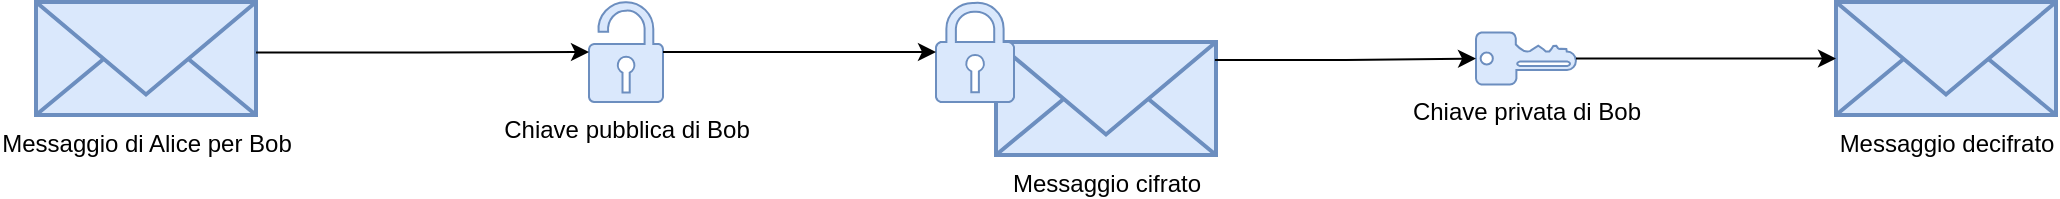 <mxfile version="14.9.6" type="device"><diagram id="FMfyvbU29KM7zGlx_Kmj" name="Page-1"><mxGraphModel dx="3199" dy="1196" grid="1" gridSize="10" guides="1" tooltips="1" connect="1" arrows="1" fold="1" page="1" pageScale="1" pageWidth="827" pageHeight="1169" math="0" shadow="0"><root><mxCell id="0"/><mxCell id="1" parent="0"/><mxCell id="KmkVm-eU7FWdv0TzRHXX-24" value="" style="group" vertex="1" connectable="0" parent="1"><mxGeometry x="-790" y="40" width="1010" height="76.5" as="geometry"/></mxCell><mxCell id="KmkVm-eU7FWdv0TzRHXX-1" value="Messaggio di Alice per Bob" style="html=1;verticalLabelPosition=bottom;align=center;labelBackgroundColor=#ffffff;verticalAlign=top;strokeWidth=2;strokeColor=#6c8ebf;shadow=0;dashed=0;shape=mxgraph.ios7.icons.mail;fillColor=#dae8fc;labelPosition=center;" vertex="1" parent="KmkVm-eU7FWdv0TzRHXX-24"><mxGeometry width="110" height="56.5" as="geometry"/></mxCell><mxCell id="KmkVm-eU7FWdv0TzRHXX-4" value="Chiave pubblica di Bob" style="aspect=fixed;pointerEvents=1;shadow=0;dashed=0;html=1;strokeColor=#6c8ebf;labelPosition=center;verticalLabelPosition=bottom;verticalAlign=top;align=center;fillColor=#dae8fc;shape=mxgraph.mscae.enterprise.lock_unlocked" vertex="1" parent="KmkVm-eU7FWdv0TzRHXX-24"><mxGeometry x="276.5" width="37" height="50" as="geometry"/></mxCell><mxCell id="KmkVm-eU7FWdv0TzRHXX-22" style="edgeStyle=orthogonalEdgeStyle;rounded=0;orthogonalLoop=1;jettySize=auto;html=1;entryX=0;entryY=0.5;entryDx=0;entryDy=0;entryPerimeter=0;exitX=1;exitY=0.448;exitDx=0;exitDy=0;exitPerimeter=0;" edge="1" parent="KmkVm-eU7FWdv0TzRHXX-24" source="KmkVm-eU7FWdv0TzRHXX-1" target="KmkVm-eU7FWdv0TzRHXX-4"><mxGeometry relative="1" as="geometry"/></mxCell><mxCell id="KmkVm-eU7FWdv0TzRHXX-8" value="" style="group;labelPosition=center;verticalLabelPosition=top;align=center;verticalAlign=bottom;" vertex="1" connectable="0" parent="KmkVm-eU7FWdv0TzRHXX-24"><mxGeometry x="450" width="140" height="76.5" as="geometry"/></mxCell><mxCell id="KmkVm-eU7FWdv0TzRHXX-7" value="Messaggio cifrato" style="html=1;verticalLabelPosition=bottom;align=center;labelBackgroundColor=#ffffff;verticalAlign=top;strokeWidth=2;strokeColor=#6c8ebf;shadow=0;dashed=0;shape=mxgraph.ios7.icons.mail;fillColor=#dae8fc;" vertex="1" parent="KmkVm-eU7FWdv0TzRHXX-8"><mxGeometry x="30" y="20" width="110" height="56.5" as="geometry"/></mxCell><mxCell id="KmkVm-eU7FWdv0TzRHXX-5" value="" style="aspect=fixed;pointerEvents=1;shadow=0;dashed=0;html=1;strokeColor=#6c8ebf;labelPosition=center;verticalLabelPosition=bottom;verticalAlign=top;align=center;fillColor=#dae8fc;shape=mxgraph.mscae.enterprise.lock" vertex="1" parent="KmkVm-eU7FWdv0TzRHXX-8"><mxGeometry width="39" height="50" as="geometry"/></mxCell><mxCell id="KmkVm-eU7FWdv0TzRHXX-20" style="edgeStyle=orthogonalEdgeStyle;rounded=0;orthogonalLoop=1;jettySize=auto;html=1;entryX=0;entryY=0.5;entryDx=0;entryDy=0;entryPerimeter=0;" edge="1" parent="KmkVm-eU7FWdv0TzRHXX-24" source="KmkVm-eU7FWdv0TzRHXX-4" target="KmkVm-eU7FWdv0TzRHXX-5"><mxGeometry relative="1" as="geometry"/></mxCell><mxCell id="KmkVm-eU7FWdv0TzRHXX-13" value="Chiave privata di Bob" style="aspect=fixed;pointerEvents=1;shadow=0;dashed=0;html=1;strokeColor=#6c8ebf;labelPosition=center;verticalLabelPosition=bottom;verticalAlign=top;align=center;fillColor=#dae8fc;shape=mxgraph.mscae.enterprise.key_permissions;direction=north;" vertex="1" parent="KmkVm-eU7FWdv0TzRHXX-24"><mxGeometry x="720" y="15.25" width="50" height="26" as="geometry"/></mxCell><mxCell id="KmkVm-eU7FWdv0TzRHXX-17" value="Messaggio decifrato" style="html=1;verticalLabelPosition=bottom;align=center;labelBackgroundColor=#ffffff;verticalAlign=top;strokeWidth=2;strokeColor=#6c8ebf;shadow=0;dashed=0;shape=mxgraph.ios7.icons.mail;fillColor=#dae8fc;labelPosition=center;" vertex="1" parent="KmkVm-eU7FWdv0TzRHXX-24"><mxGeometry x="900" width="110" height="56.5" as="geometry"/></mxCell><mxCell id="KmkVm-eU7FWdv0TzRHXX-23" style="edgeStyle=orthogonalEdgeStyle;rounded=0;orthogonalLoop=1;jettySize=auto;html=1;" edge="1" parent="KmkVm-eU7FWdv0TzRHXX-24" source="KmkVm-eU7FWdv0TzRHXX-13" target="KmkVm-eU7FWdv0TzRHXX-17"><mxGeometry relative="1" as="geometry"/></mxCell><mxCell id="KmkVm-eU7FWdv0TzRHXX-21" style="edgeStyle=orthogonalEdgeStyle;rounded=0;orthogonalLoop=1;jettySize=auto;html=1;entryX=0.5;entryY=0;entryDx=0;entryDy=0;entryPerimeter=0;exitX=0.995;exitY=0.159;exitDx=0;exitDy=0;exitPerimeter=0;" edge="1" parent="KmkVm-eU7FWdv0TzRHXX-24" source="KmkVm-eU7FWdv0TzRHXX-7" target="KmkVm-eU7FWdv0TzRHXX-13"><mxGeometry relative="1" as="geometry"/></mxCell></root></mxGraphModel></diagram></mxfile>